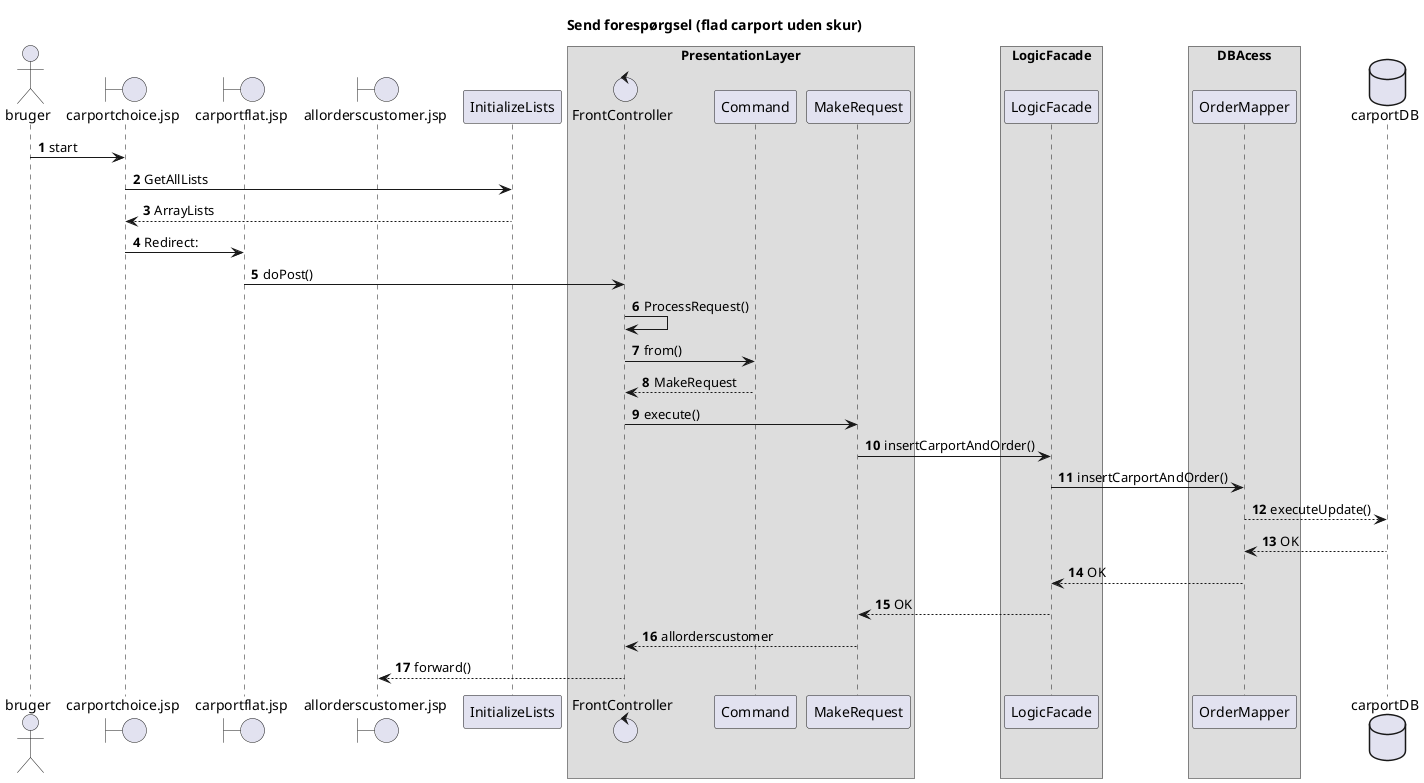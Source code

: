 @startuml

autonumber
Title Send forespørgsel (flad carport uden skur)
actor bruger

boundary carportchoice.jsp
boundary carportflat.jsp
boundary allorderscustomer.jsp

bruger -> carportchoice.jsp: start
carportchoice.jsp -> InitializeLists: GetAllLists
InitializeLists --> carportchoice.jsp: ArrayLists
carportchoice.jsp -> carportflat.jsp: Redirect:

box PresentationLayer
control FrontController
carportflat.jsp -> FrontController: doPost()
FrontController -> FrontController: ProcessRequest()
FrontController -> Command: from()
Command --> FrontController: MakeRequest
FrontController -> MakeRequest: execute()
end box

box LogicFacade
MakeRequest -> LogicFacade: insertCarportAndOrder()
end box

box DBAcess
LogicFacade -> OrderMapper: insertCarportAndOrder()
end box


database carportDB
OrderMapper --> carportDB: executeUpdate()
carportDB --> OrderMapper: OK
OrderMapper --> LogicFacade: OK
LogicFacade --> MakeRequest: OK
MakeRequest --> FrontController: allorderscustomer
FrontController --> allorderscustomer.jsp: forward()











@enduml